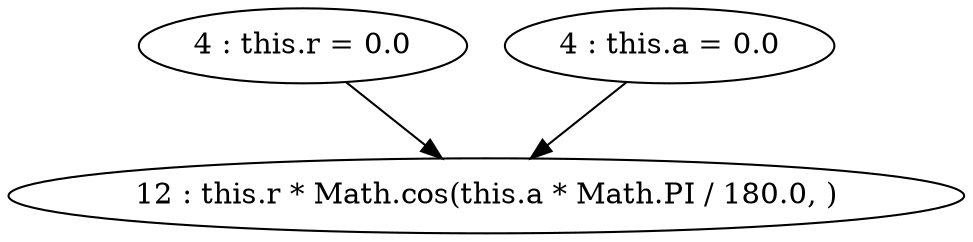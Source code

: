 digraph G {
"4 : this.r = 0.0"
"4 : this.r = 0.0" -> "12 : this.r * Math.cos(this.a * Math.PI / 180.0, )"
"4 : this.a = 0.0"
"4 : this.a = 0.0" -> "12 : this.r * Math.cos(this.a * Math.PI / 180.0, )"
"12 : this.r * Math.cos(this.a * Math.PI / 180.0, )"
}